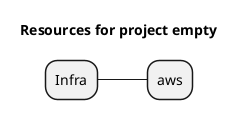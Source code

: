 @startmindmap
title Resources for project empty
skinparam monochrome true
+ Infra
++ aws

@endmindmap